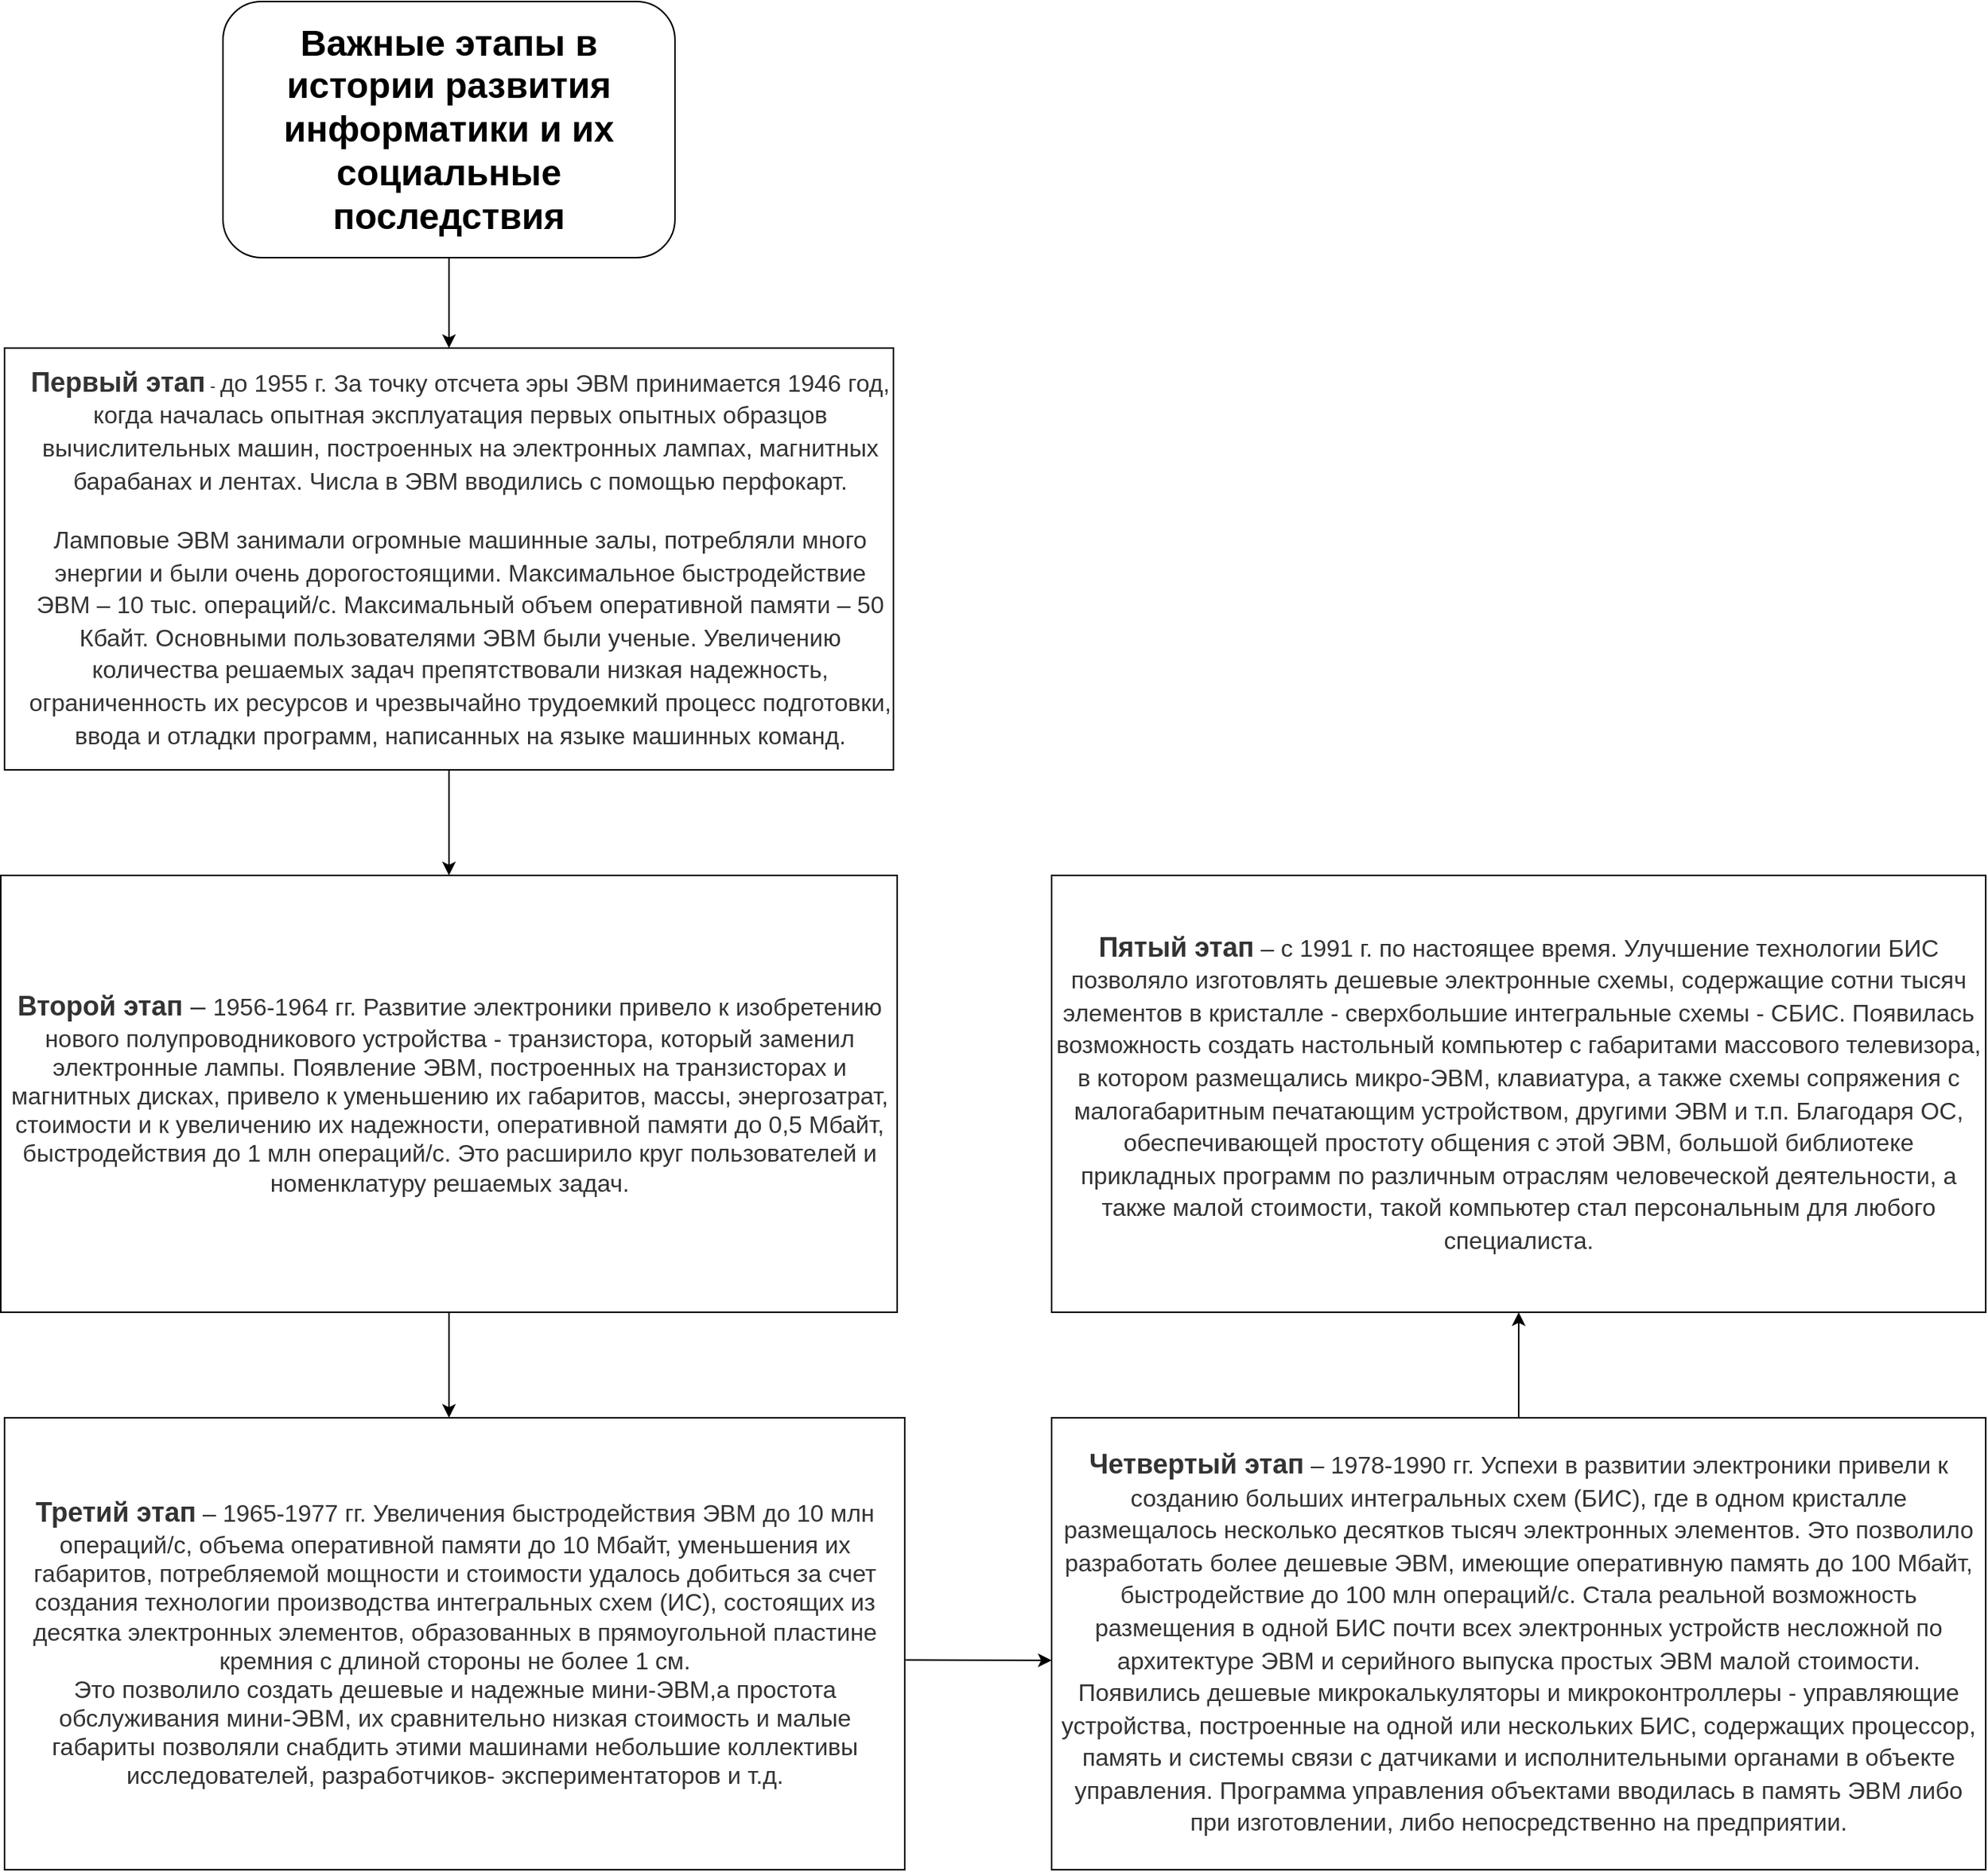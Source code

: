 <mxfile version="16.0.3" type="device"><diagram id="oIdh4TSFOLOABkOCk9sg" name="Page-1"><mxGraphModel dx="2957" dy="2134" grid="1" gridSize="10" guides="1" tooltips="1" connect="1" arrows="1" fold="1" page="1" pageScale="1" pageWidth="827" pageHeight="1169" math="0" shadow="0"><root><mxCell id="0"/><mxCell id="1" parent="0"/><mxCell id="ghg-FDyvoleOcnSBLYzl-1" value="&lt;font style=&quot;font-size: 24px&quot;&gt;&lt;b&gt;Важные этапы в истории развития информатики и их социальные последствия&lt;/b&gt;&lt;/font&gt;" style="rounded=1;whiteSpace=wrap;html=1;" vertex="1" parent="1"><mxGeometry x="-590" y="-50" width="300" height="170" as="geometry"/></mxCell><mxCell id="ghg-FDyvoleOcnSBLYzl-3" value="" style="endArrow=classic;html=1;rounded=0;fontSize=14;exitX=0.5;exitY=1;exitDx=0;exitDy=0;" edge="1" parent="1" source="ghg-FDyvoleOcnSBLYzl-1"><mxGeometry width="50" height="50" relative="1" as="geometry"><mxPoint x="-370" y="270" as="sourcePoint"/><mxPoint x="-440" y="180" as="targetPoint"/></mxGeometry></mxCell><mxCell id="ghg-FDyvoleOcnSBLYzl-8" value="&lt;p style=&quot;font-family: &amp;#34;arial&amp;#34; , &amp;#34;verdana&amp;#34; , sans-serif ; color: rgb(51 , 51 , 51) ; margin-left: 15px ; background-color: rgb(255 , 255 , 255)&quot;&gt;&lt;font&gt;&lt;strong&gt;&lt;font style=&quot;font-size: 18px&quot;&gt;Первый этап&lt;/font&gt;&lt;/strong&gt;&lt;span style=&quot;font-size: 11px&quot;&gt;&amp;nbsp;- &lt;/span&gt;&lt;font style=&quot;font-size: 16px&quot;&gt;до 1955 г. За точку отсчета эры ЭВМ принимается 1946 год, когда началась опытная эксплуатация первых опытных образцов вычислительных машин, построенных на электронных лампах, магнитных барабанах и лентах. Числа в ЭВМ вводились с помощью перфокарт.&lt;/font&gt;&lt;/font&gt;&lt;/p&gt;&lt;p style=&quot;font-family: &amp;#34;arial&amp;#34; , &amp;#34;verdana&amp;#34; , sans-serif ; color: rgb(51 , 51 , 51) ; margin-left: 15px ; background-color: rgb(255 , 255 , 255)&quot;&gt;&lt;font size=&quot;3&quot;&gt;Ламповые ЭВМ занимали огромные машинные залы, потребляли много энергии и были очень дорогостоящими. Максимальное быстродействие ЭВМ – 10 тыс. операций/с. Максимальный объем оперативной памяти – 50 Кбайт. Основными пользователями ЭВМ были ученые. Увеличению количества решаемых задач препятствовали низкая надежность, ограниченность их ресурсов и чрезвычайно трудоемкий процесс подготовки, ввода и отладки программ, написанных на языке машинных команд.&lt;/font&gt;&lt;/p&gt;" style="rounded=0;whiteSpace=wrap;html=1;fontSize=18;" vertex="1" parent="1"><mxGeometry x="-735" y="180" width="590" height="280" as="geometry"/></mxCell><mxCell id="ghg-FDyvoleOcnSBLYzl-10" value="&lt;font&gt;&lt;strong style=&quot;font-size: 18px ; color: rgb(51 , 51 , 51) ; font-family: &amp;#34;arial&amp;#34; , &amp;#34;verdana&amp;#34; , sans-serif ; background-color: rgb(255 , 255 , 255)&quot;&gt;Второй этап&lt;/strong&gt;&lt;span style=&quot;color: rgb(51 , 51 , 51) ; background-color: rgb(255 , 255 , 255)&quot;&gt;&lt;span style=&quot;font-family: &amp;#34;arial&amp;#34; , &amp;#34;verdana&amp;#34; , sans-serif ; font-size: 18px&quot;&gt;&amp;nbsp;– &lt;/span&gt;&lt;font style=&quot;font-size: 16px&quot;&gt;1956-1964 гг. Развитие электроники привело к изобретению нового полупроводникового устройства - транзистора, который заменил электронные лампы. Появление ЭВМ, построенных на транзисторах и магнитных дисках, привело к уменьшению их габаритов, массы, энергозатрат, стоимости и к увеличению их надежности, оперативной памяти до 0,5 Мбайт, быстродействия до 1 млн операций/с. Это расширило круг пользователей и номенклатуру решаемых задач.&lt;/font&gt;&lt;/span&gt;&lt;/font&gt;" style="rounded=0;whiteSpace=wrap;html=1;fontSize=12;" vertex="1" parent="1"><mxGeometry x="-737.5" y="530" width="595" height="290" as="geometry"/></mxCell><mxCell id="ghg-FDyvoleOcnSBLYzl-11" value="" style="endArrow=classic;html=1;rounded=0;fontSize=14;elbow=vertical;exitX=0.5;exitY=1;exitDx=0;exitDy=0;" edge="1" parent="1" source="ghg-FDyvoleOcnSBLYzl-10"><mxGeometry width="50" height="50" relative="1" as="geometry"><mxPoint x="-250" y="980" as="sourcePoint"/><mxPoint x="-440" y="890" as="targetPoint"/></mxGeometry></mxCell><mxCell id="ghg-FDyvoleOcnSBLYzl-12" value="" style="endArrow=classic;html=1;rounded=0;fontSize=14;elbow=vertical;exitX=0.5;exitY=1;exitDx=0;exitDy=0;" edge="1" parent="1" source="ghg-FDyvoleOcnSBLYzl-8"><mxGeometry width="50" height="50" relative="1" as="geometry"><mxPoint x="-250" y="670" as="sourcePoint"/><mxPoint x="-440" y="530" as="targetPoint"/></mxGeometry></mxCell><mxCell id="ghg-FDyvoleOcnSBLYzl-13" value="&lt;font&gt;&lt;strong style=&quot;color: rgb(51 , 51 , 51) ; font-family: &amp;#34;arial&amp;#34; , &amp;#34;verdana&amp;#34; , sans-serif ; background-color: rgb(255 , 255 , 255)&quot;&gt;&lt;font style=&quot;font-size: 18px&quot;&gt;Третий этап&lt;/font&gt;&lt;/strong&gt;&lt;span style=&quot;font-size: 16px ; color: rgb(51 , 51 , 51) ; font-family: &amp;#34;arial&amp;#34; , &amp;#34;verdana&amp;#34; , sans-serif ; background-color: rgb(255 , 255 , 255)&quot;&gt;&amp;nbsp;– 1965-1977 гг. Увеличения быстродействия ЭВМ до 10 млн операций/с, объема оперативной памяти до 10 Мбайт, уменьшения их габаритов, потребляемой мощности и стоимости удалось добиться за счет создания технологии производства интегральных схем (ИС), состоящих из десятка электронных элементов, образованных в прямоугольной пластине кремния с длиной стороны не более 1 см.&lt;br&gt;&lt;/span&gt;&lt;span style=&quot;font-size: 16px ; color: rgb(51 , 51 , 51) ; font-family: &amp;#34;arial&amp;#34; , &amp;#34;verdana&amp;#34; , sans-serif ; background-color: rgb(255 , 255 , 255)&quot;&gt;Это позволило создать дешевые и надежные мини-ЭВМ,а п&lt;/span&gt;&lt;span style=&quot;font-size: 16px ; color: rgb(51 , 51 , 51) ; font-family: &amp;#34;arial&amp;#34; , &amp;#34;verdana&amp;#34; , sans-serif ; background-color: rgb(255 , 255 , 255)&quot;&gt;ростота обслуживания мини-ЭВМ, их сравнительно низкая стоимость и малые габариты позволяли снабдить этими машинами небольшие коллективы исследователей, разработчиков- экспериментаторов и т.д.&lt;/span&gt;&lt;/font&gt;&lt;span style=&quot;color: rgb(51 , 51 , 51) ; font-family: &amp;#34;arial&amp;#34; , &amp;#34;verdana&amp;#34; , sans-serif ; font-size: 16px ; background-color: rgb(255 , 255 , 255)&quot;&gt;&lt;br&gt;&lt;/span&gt;" style="rounded=0;whiteSpace=wrap;html=1;fontSize=14;" vertex="1" parent="1"><mxGeometry x="-735" y="890" width="597.5" height="300" as="geometry"/></mxCell><mxCell id="ghg-FDyvoleOcnSBLYzl-14" value="" style="endArrow=classic;html=1;rounded=0;fontSize=18;elbow=vertical;exitX=1.001;exitY=0.536;exitDx=0;exitDy=0;exitPerimeter=0;" edge="1" parent="1" source="ghg-FDyvoleOcnSBLYzl-13"><mxGeometry width="50" height="50" relative="1" as="geometry"><mxPoint x="-220" y="1000" as="sourcePoint"/><mxPoint x="-40" y="1051" as="targetPoint"/></mxGeometry></mxCell><mxCell id="ghg-FDyvoleOcnSBLYzl-15" value="&lt;strong style=&quot;color: rgb(51 , 51 , 51) ; font-family: &amp;#34;arial&amp;#34; , &amp;#34;verdana&amp;#34; , sans-serif ; background-color: rgb(255 , 255 , 255)&quot;&gt;&lt;font style=&quot;font-size: 18px&quot;&gt;Четвертый этап&lt;/font&gt;&lt;/strong&gt;&lt;span style=&quot;color: rgb(51 , 51 , 51) ; font-family: &amp;#34;arial&amp;#34; , &amp;#34;verdana&amp;#34; , sans-serif ; font-size: 16px ; background-color: rgb(255 , 255 , 255)&quot;&gt;&amp;nbsp;– 1978-1990 гг. Успехи в развитии электроники привели к созданию больших интегральных схем (БИС), где в одном кристалле размещалось несколько десятков тысяч электронных элементов. Это позволило разработать более дешевые ЭВМ, имеющие оперативную память до 100 Мбайт, быстродействие до 100 млн операций/с. Стала реальной возможность размещения в одной БИС почти всех электронных устройств несложной по архитектуре ЭВМ и серийного выпуска простых ЭВМ малой стоимости. Появились дешевые микрокалькуляторы и микроконтроллеры - управляющие устройства, построенные на одной или нескольких БИС, содержащих процессор, память и системы связи с датчиками и исполнительными органами в объекте управления. Программа управления объектами вводилась в память ЭВМ либо при изготовлении, либо непосредственно на предприятии.&lt;/span&gt;" style="rounded=0;whiteSpace=wrap;html=1;fontSize=18;" vertex="1" parent="1"><mxGeometry x="-40" y="890" width="620" height="300" as="geometry"/></mxCell><mxCell id="ghg-FDyvoleOcnSBLYzl-16" value="" style="endArrow=classic;html=1;rounded=0;fontSize=18;elbow=vertical;exitX=0.5;exitY=0;exitDx=0;exitDy=0;" edge="1" parent="1" source="ghg-FDyvoleOcnSBLYzl-15"><mxGeometry width="50" height="50" relative="1" as="geometry"><mxPoint x="450" y="650" as="sourcePoint"/><mxPoint x="270" y="820" as="targetPoint"/></mxGeometry></mxCell><mxCell id="ghg-FDyvoleOcnSBLYzl-17" value="&lt;font&gt;&lt;strong style=&quot;color: rgb(51 , 51 , 51) ; font-family: &amp;#34;arial&amp;#34; , &amp;#34;verdana&amp;#34; , sans-serif ; background-color: rgb(255 , 255 , 255)&quot;&gt;&lt;font style=&quot;font-size: 18px&quot;&gt;Пятый этап&lt;/font&gt;&lt;/strong&gt;&lt;span style=&quot;font-size: 16px ; color: rgb(51 , 51 , 51) ; font-family: &amp;#34;arial&amp;#34; , &amp;#34;verdana&amp;#34; , sans-serif ; background-color: rgb(255 , 255 , 255)&quot;&gt;&amp;nbsp;– с 1991 г. по настоящее время. Улучшение технологии БИС позволяло изготовлять дешевые электронные схемы, содержащие сотни тысяч элементов в кристалле - сверхбольшие интегральные схемы - СБИС. Появилась возможность создать настольный компьютер с габаритами массового телевизора, в котором размещались микро-ЭВМ, клавиатура, а также схемы сопряжения с малогабаритным печатающим устройством, другими ЭВМ и т.п. Благодаря ОС, обеспечивающей простоту общения с этой ЭВМ, большой библиотеке прикладных программ по различным отраслям человеческой деятельности, а также малой стоимости, такой компьютер стал персональным для любого специалиста.&lt;/span&gt;&lt;/font&gt;" style="rounded=0;whiteSpace=wrap;html=1;fontSize=18;" vertex="1" parent="1"><mxGeometry x="-40" y="530" width="620" height="290" as="geometry"/></mxCell></root></mxGraphModel></diagram></mxfile>